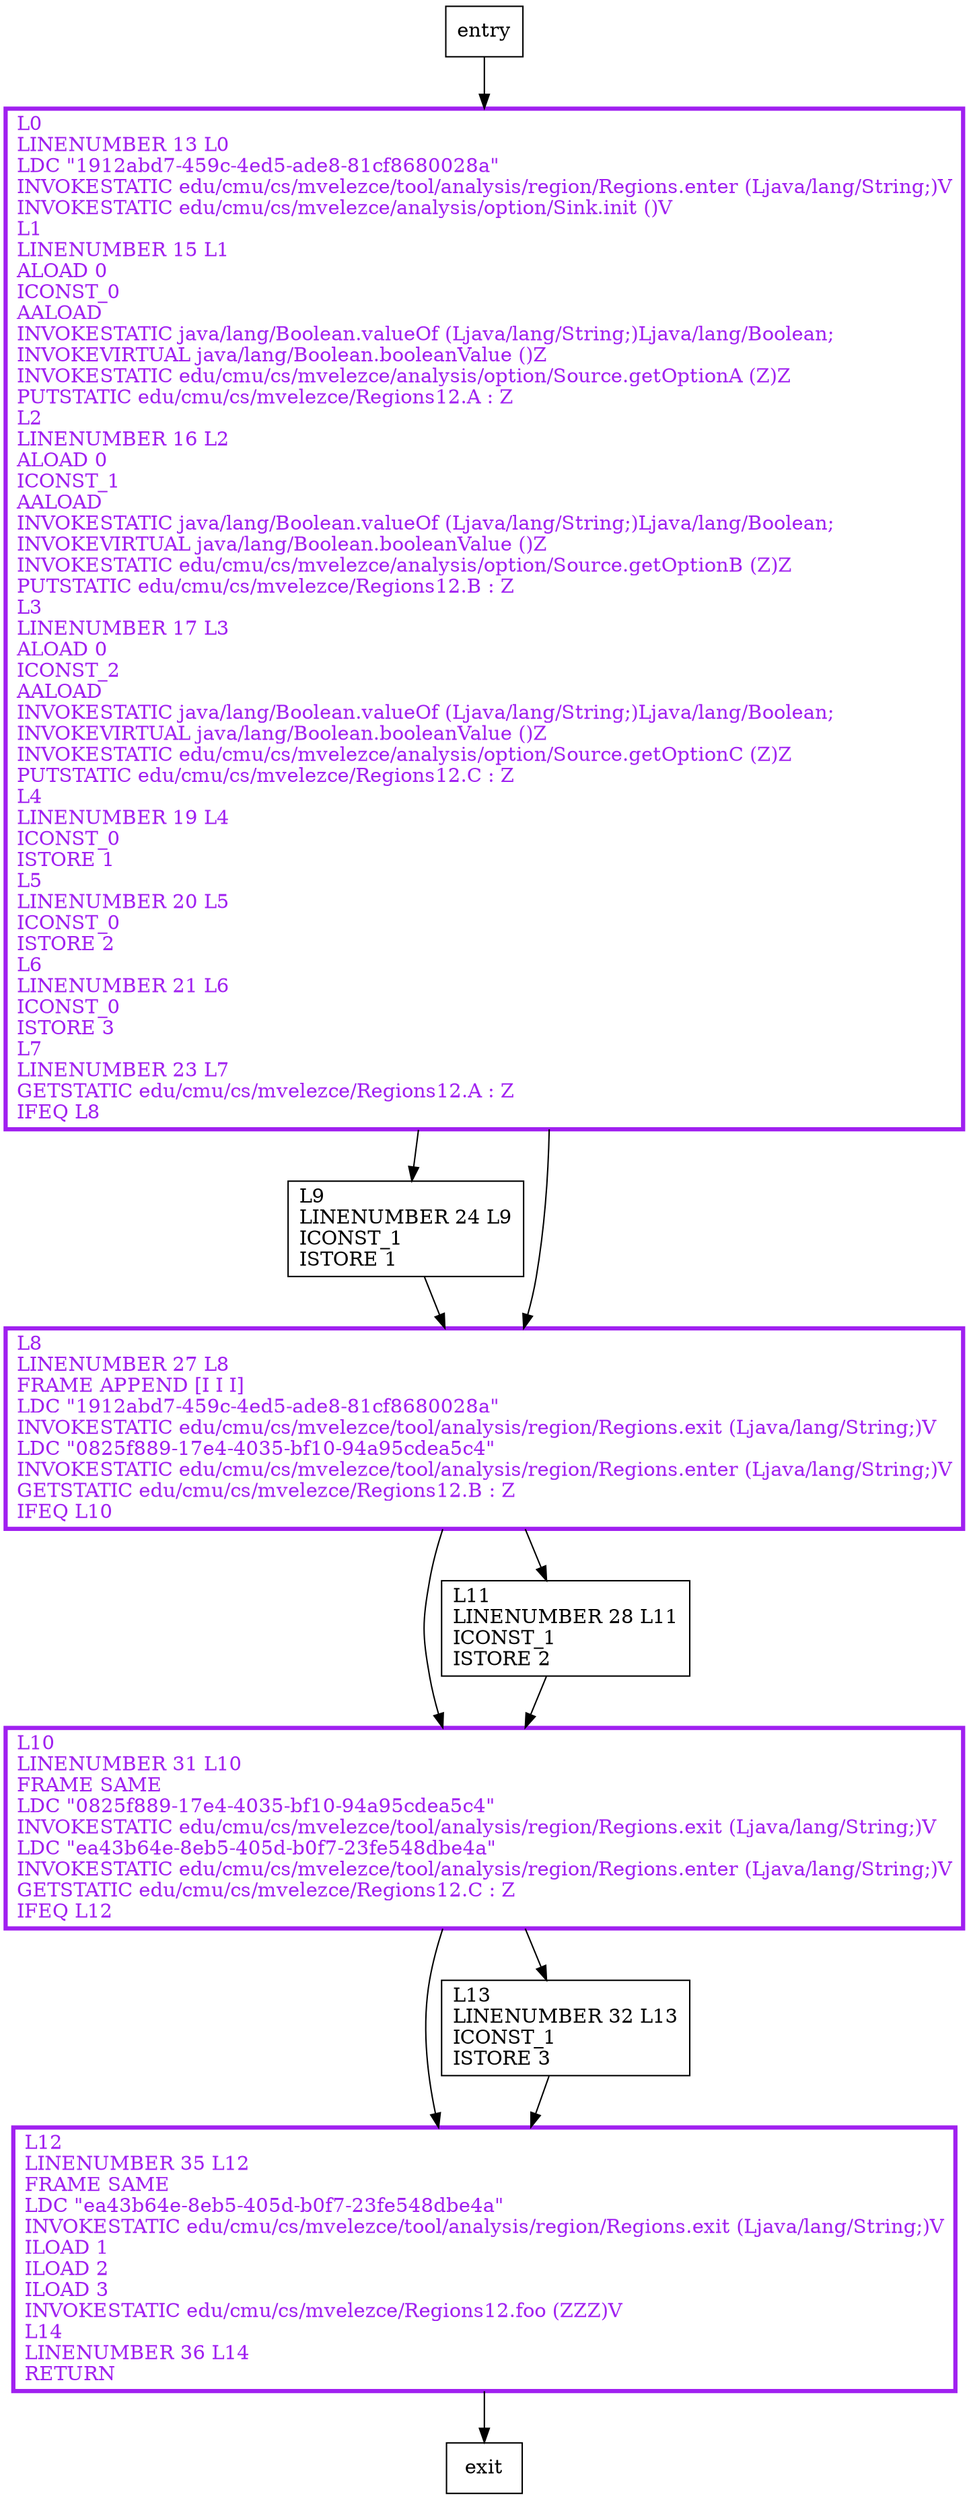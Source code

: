 digraph main {
node [shape=record];
1357185836 [label="L9\lLINENUMBER 24 L9\lICONST_1\lISTORE 1\l"];
1753607449 [label="L12\lLINENUMBER 35 L12\lFRAME SAME\lLDC \"ea43b64e-8eb5-405d-b0f7-23fe548dbe4a\"\lINVOKESTATIC edu/cmu/cs/mvelezce/tool/analysis/region/Regions.exit (Ljava/lang/String;)V\lILOAD 1\lILOAD 2\lILOAD 3\lINVOKESTATIC edu/cmu/cs/mvelezce/Regions12.foo (ZZZ)V\lL14\lLINENUMBER 36 L14\lRETURN\l"];
2000793115 [label="L8\lLINENUMBER 27 L8\lFRAME APPEND [I I I]\lLDC \"1912abd7-459c-4ed5-ade8-81cf8680028a\"\lINVOKESTATIC edu/cmu/cs/mvelezce/tool/analysis/region/Regions.exit (Ljava/lang/String;)V\lLDC \"0825f889-17e4-4035-bf10-94a95cdea5c4\"\lINVOKESTATIC edu/cmu/cs/mvelezce/tool/analysis/region/Regions.enter (Ljava/lang/String;)V\lGETSTATIC edu/cmu/cs/mvelezce/Regions12.B : Z\lIFEQ L10\l"];
1415390560 [label="L10\lLINENUMBER 31 L10\lFRAME SAME\lLDC \"0825f889-17e4-4035-bf10-94a95cdea5c4\"\lINVOKESTATIC edu/cmu/cs/mvelezce/tool/analysis/region/Regions.exit (Ljava/lang/String;)V\lLDC \"ea43b64e-8eb5-405d-b0f7-23fe548dbe4a\"\lINVOKESTATIC edu/cmu/cs/mvelezce/tool/analysis/region/Regions.enter (Ljava/lang/String;)V\lGETSTATIC edu/cmu/cs/mvelezce/Regions12.C : Z\lIFEQ L12\l"];
276922182 [label="L13\lLINENUMBER 32 L13\lICONST_1\lISTORE 3\l"];
1237443220 [label="L0\lLINENUMBER 13 L0\lLDC \"1912abd7-459c-4ed5-ade8-81cf8680028a\"\lINVOKESTATIC edu/cmu/cs/mvelezce/tool/analysis/region/Regions.enter (Ljava/lang/String;)V\lINVOKESTATIC edu/cmu/cs/mvelezce/analysis/option/Sink.init ()V\lL1\lLINENUMBER 15 L1\lALOAD 0\lICONST_0\lAALOAD\lINVOKESTATIC java/lang/Boolean.valueOf (Ljava/lang/String;)Ljava/lang/Boolean;\lINVOKEVIRTUAL java/lang/Boolean.booleanValue ()Z\lINVOKESTATIC edu/cmu/cs/mvelezce/analysis/option/Source.getOptionA (Z)Z\lPUTSTATIC edu/cmu/cs/mvelezce/Regions12.A : Z\lL2\lLINENUMBER 16 L2\lALOAD 0\lICONST_1\lAALOAD\lINVOKESTATIC java/lang/Boolean.valueOf (Ljava/lang/String;)Ljava/lang/Boolean;\lINVOKEVIRTUAL java/lang/Boolean.booleanValue ()Z\lINVOKESTATIC edu/cmu/cs/mvelezce/analysis/option/Source.getOptionB (Z)Z\lPUTSTATIC edu/cmu/cs/mvelezce/Regions12.B : Z\lL3\lLINENUMBER 17 L3\lALOAD 0\lICONST_2\lAALOAD\lINVOKESTATIC java/lang/Boolean.valueOf (Ljava/lang/String;)Ljava/lang/Boolean;\lINVOKEVIRTUAL java/lang/Boolean.booleanValue ()Z\lINVOKESTATIC edu/cmu/cs/mvelezce/analysis/option/Source.getOptionC (Z)Z\lPUTSTATIC edu/cmu/cs/mvelezce/Regions12.C : Z\lL4\lLINENUMBER 19 L4\lICONST_0\lISTORE 1\lL5\lLINENUMBER 20 L5\lICONST_0\lISTORE 2\lL6\lLINENUMBER 21 L6\lICONST_0\lISTORE 3\lL7\lLINENUMBER 23 L7\lGETSTATIC edu/cmu/cs/mvelezce/Regions12.A : Z\lIFEQ L8\l"];
307148861 [label="L11\lLINENUMBER 28 L11\lICONST_1\lISTORE 2\l"];
entry;
exit;
1357185836 -> 2000793115;
entry -> 1237443220;
1753607449 -> exit;
2000793115 -> 1415390560;
2000793115 -> 307148861;
1415390560 -> 1753607449;
1415390560 -> 276922182;
276922182 -> 1753607449;
1237443220 -> 1357185836;
1237443220 -> 2000793115;
307148861 -> 1415390560;
1753607449[fontcolor="purple", penwidth=3, color="purple"];
2000793115[fontcolor="purple", penwidth=3, color="purple"];
1415390560[fontcolor="purple", penwidth=3, color="purple"];
1237443220[fontcolor="purple", penwidth=3, color="purple"];
}
